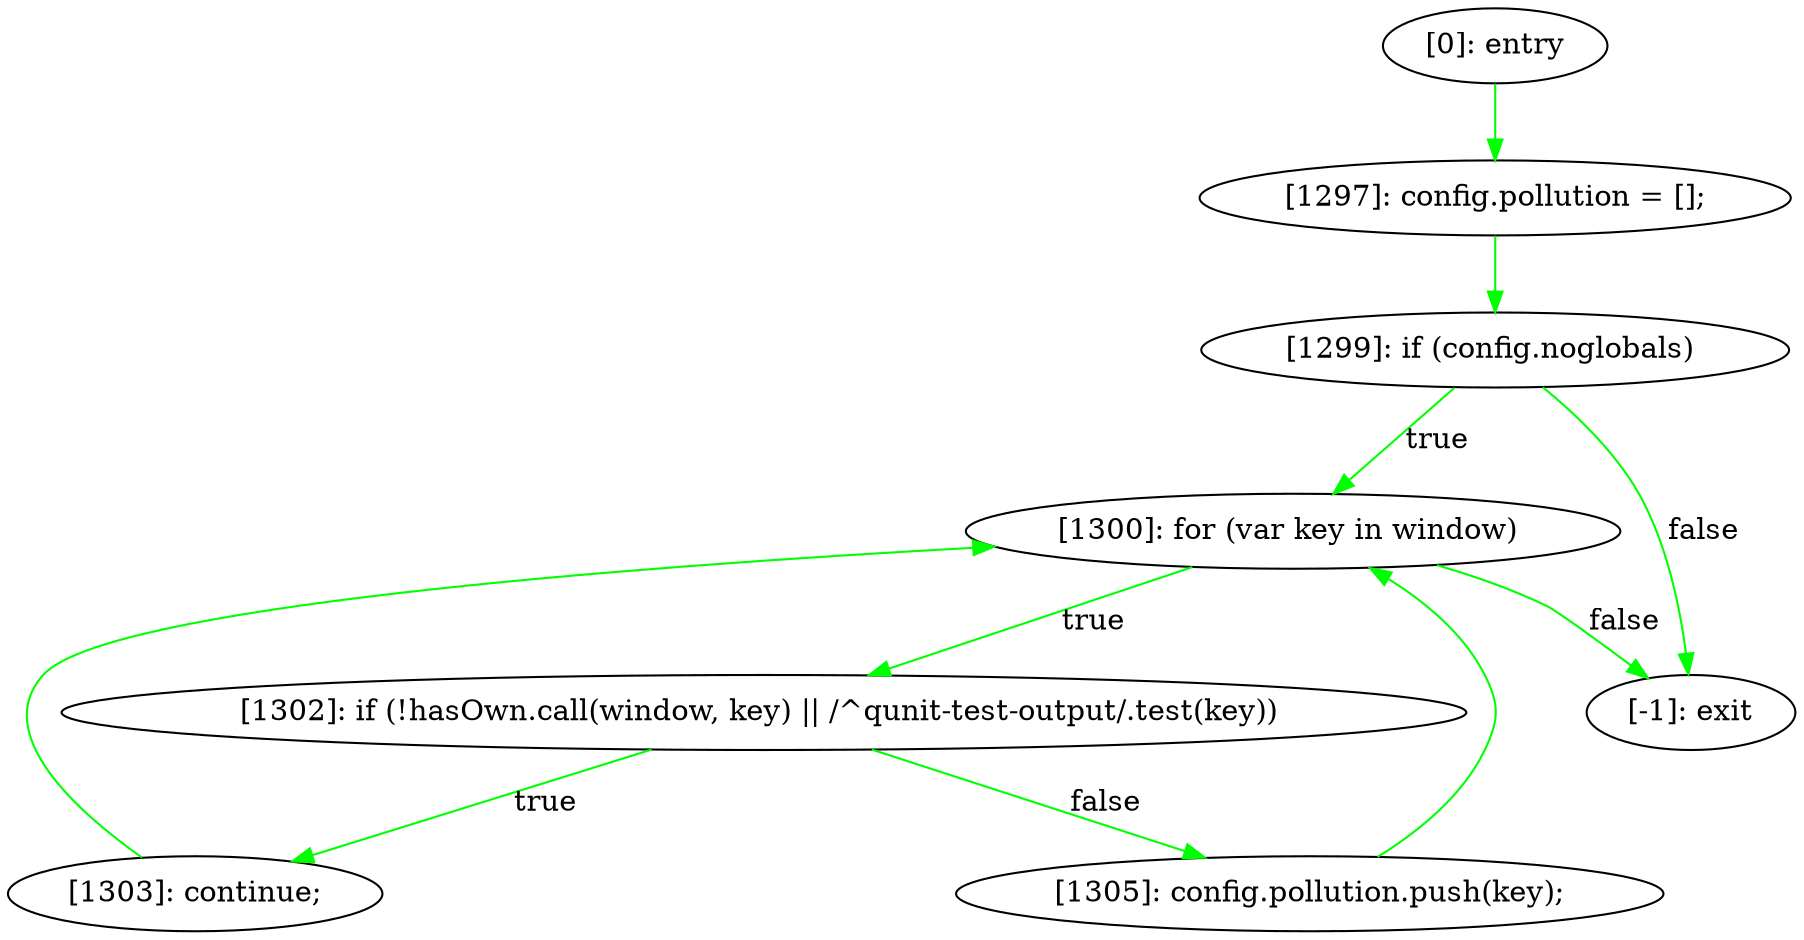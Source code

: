 digraph {
"0" [label="[1300]: for (var key in window) "] 
"1" [label="[1297]: config.pollution = [];\n"] 
"2" [label="[-1]: exit"] 
"3" [label="[1302]: if (!hasOwn.call(window, key) || /^qunit-test-output/.test(key)) "] 
"4" [label="[0]: entry"] 
"5" [label="[1303]: continue;\n"] 
"6" [label="[1299]: if (config.noglobals) "] 
"7" [label="[1305]: config.pollution.push(key);\n"] 
"0" -> "2" [label="false" color="green"] 
"0" -> "3" [label="true" color="green"] 
"1" -> "6" [label="" color="green"] 
"3" -> "5" [label="true" color="green"] 
"3" -> "7" [label="false" color="green"] 
"4" -> "1" [label="" color="green"] 
"5" -> "0" [label="" color="green"] 
"6" -> "0" [label="true" color="green"] 
"6" -> "2" [label="false" color="green"] 
"7" -> "0" [label="" color="green"] 
}
